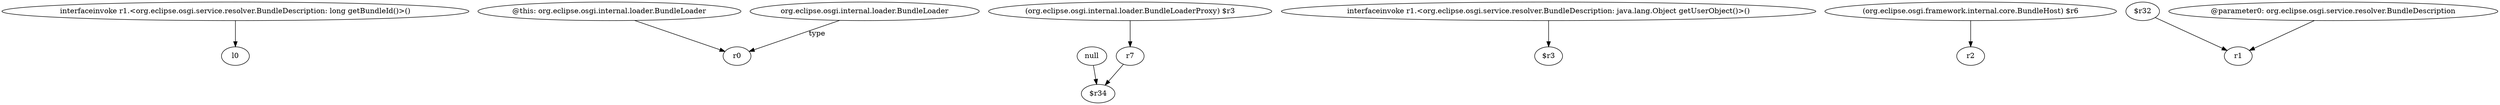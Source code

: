digraph g {
0[label="interfaceinvoke r1.<org.eclipse.osgi.service.resolver.BundleDescription: long getBundleId()>()"]
1[label="l0"]
0->1[label=""]
2[label="@this: org.eclipse.osgi.internal.loader.BundleLoader"]
3[label="r0"]
2->3[label=""]
4[label="null"]
5[label="$r34"]
4->5[label=""]
6[label="interfaceinvoke r1.<org.eclipse.osgi.service.resolver.BundleDescription: java.lang.Object getUserObject()>()"]
7[label="$r3"]
6->7[label=""]
8[label="(org.eclipse.osgi.framework.internal.core.BundleHost) $r6"]
9[label="r2"]
8->9[label=""]
10[label="(org.eclipse.osgi.internal.loader.BundleLoaderProxy) $r3"]
11[label="r7"]
10->11[label=""]
12[label="$r32"]
13[label="r1"]
12->13[label=""]
14[label="org.eclipse.osgi.internal.loader.BundleLoader"]
14->3[label="type"]
11->5[label=""]
15[label="@parameter0: org.eclipse.osgi.service.resolver.BundleDescription"]
15->13[label=""]
}